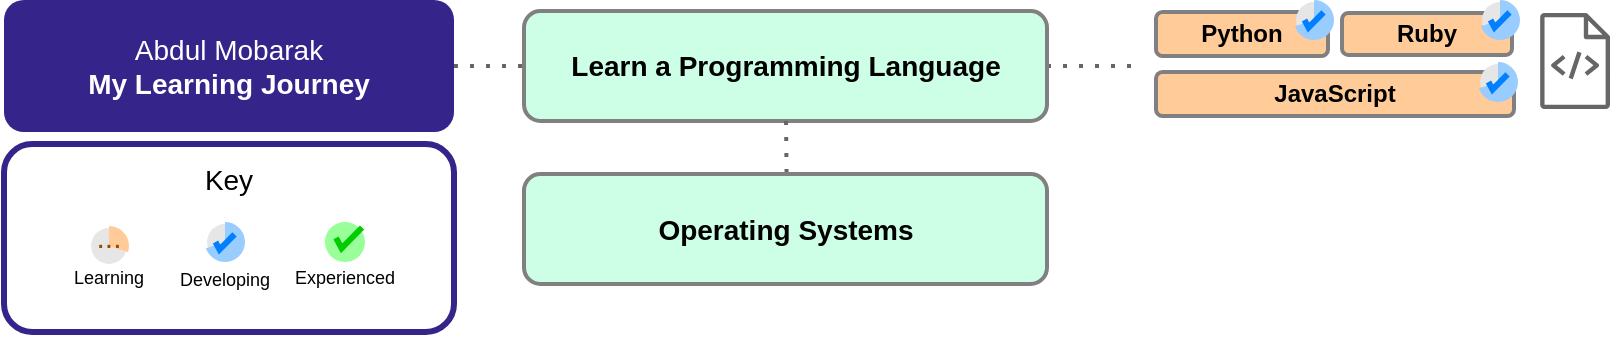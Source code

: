 <mxfile version="21.6.9" type="github">
  <diagram name="Page-1" id="ckWAQ8MBUfrxwX41ebk0">
    <mxGraphModel dx="519" dy="1753" grid="0" gridSize="10" guides="1" tooltips="1" connect="1" arrows="1" fold="1" page="1" pageScale="1" pageWidth="1169" pageHeight="827" math="0" shadow="0">
      <root>
        <mxCell id="0" />
        <mxCell id="1" parent="0" />
        <mxCell id="TG_LKD3CWlQSCmAl-Nzj-215" value="&lt;span style=&quot;font-weight: normal; font-size: 14px;&quot;&gt;Abdul Mobarak&lt;br style=&quot;font-size: 14px;&quot;&gt;&lt;/span&gt;My Learning Journey" style="rounded=1;whiteSpace=wrap;html=1;fontFamily=Helvetica;fontSize=14;fontColor=#ffffff;strokeColor=none;fillColor=#35248A;fontStyle=1" vertex="1" parent="1">
          <mxGeometry x="1191" y="-805" width="225" height="66" as="geometry" />
        </mxCell>
        <UserObject label="Ruby" linkTarget="_blank" id="TG_LKD3CWlQSCmAl-Nzj-147">
          <mxCell style="text;strokeColor=#808080;fillColor=#FFCC99;align=center;verticalAlign=middle;spacingLeft=0;spacingRight=0;overflow=hidden;points=[[0,0.5],[1,0.5]];portConstraint=eastwest;rotatable=0;whiteSpace=wrap;html=1;spacing=0;fontStyle=1;strokeWidth=2;rounded=1;fontSize=12;" vertex="1" parent="1">
            <mxGeometry x="1860" y="-798.5" width="85" height="21" as="geometry" />
          </mxCell>
        </UserObject>
        <mxCell id="TG_LKD3CWlQSCmAl-Nzj-122" value="" style="edgeStyle=none;shape=connector;rounded=0;orthogonalLoop=1;jettySize=auto;html=1;dashed=1;dashPattern=1 3;labelBackgroundColor=default;strokeColor=#666666;strokeWidth=2;fontFamily=Helvetica;fontSize=11;fontColor=default;endArrow=none;" edge="1" parent="1" source="TG_LKD3CWlQSCmAl-Nzj-3">
          <mxGeometry relative="1" as="geometry">
            <mxPoint x="1760" y="-772" as="targetPoint" />
          </mxGeometry>
        </mxCell>
        <mxCell id="TG_LKD3CWlQSCmAl-Nzj-3" value="Learn a Programming&amp;nbsp;Language" style="text;strokeColor=#808080;fillColor=#CCFFE6;align=center;verticalAlign=middle;spacingLeft=0;spacingRight=0;overflow=hidden;points=[[0,0.5],[1,0.5]];portConstraint=eastwest;rotatable=0;whiteSpace=wrap;html=1;spacing=0;fontStyle=1;strokeWidth=2;rounded=1;fontSize=14;treeFolding=0;connectable=1;allowArrows=1;recursiveResize=1;expand=0;comic=0;" vertex="1" collapsed="1" parent="1">
          <mxGeometry x="1451" y="-799.5" width="261.5" height="55" as="geometry" />
        </mxCell>
        <UserObject label="Python&lt;br style=&quot;font-size: 12px;&quot;&gt;" linkTarget="_blank" id="TG_LKD3CWlQSCmAl-Nzj-17">
          <mxCell style="text;strokeColor=#808080;fillColor=#FFCC99;align=center;verticalAlign=middle;spacingLeft=0;spacingRight=0;overflow=hidden;points=[[0,0.5],[1,0.5]];portConstraint=eastwest;rotatable=0;whiteSpace=wrap;html=1;spacing=0;fontStyle=1;strokeWidth=2;rounded=1;fontSize=12;" vertex="1" parent="1">
            <mxGeometry x="1767" y="-799" width="86" height="22" as="geometry" />
          </mxCell>
        </UserObject>
        <UserObject label="JavaScript" link="data:action/json,{&quot;actions&quot;:[{&quot;toggle&quot;: {&quot;cells&quot;: [&quot;JS&quot;]}}]}" id="TG_LKD3CWlQSCmAl-Nzj-19">
          <mxCell style="text;strokeColor=#808080;fillColor=#FFCC99;align=center;verticalAlign=middle;spacingLeft=0;spacingRight=0;overflow=hidden;points=[[0,0.5],[1,0.5]];portConstraint=eastwest;rotatable=0;whiteSpace=wrap;html=1;spacing=0;fontStyle=1;strokeWidth=2;rounded=1;fontSize=12;" vertex="1" parent="1">
            <mxGeometry x="1767" y="-769" width="179" height="22" as="geometry" />
          </mxCell>
        </UserObject>
        <mxCell id="TG_LKD3CWlQSCmAl-Nzj-49" value="" style="endArrow=none;dashed=1;html=1;dashPattern=1 3;strokeWidth=2;rounded=0;strokeColor=#666666;" edge="1" parent="1" source="TG_LKD3CWlQSCmAl-Nzj-215" target="TG_LKD3CWlQSCmAl-Nzj-3">
          <mxGeometry width="50" height="50" relative="1" as="geometry">
            <mxPoint x="1778.675" y="-592" as="sourcePoint" />
            <mxPoint x="1806.5" y="-603" as="targetPoint" />
          </mxGeometry>
        </mxCell>
        <mxCell id="TG_LKD3CWlQSCmAl-Nzj-50" value="" style="endArrow=none;dashed=1;html=1;dashPattern=1 3;strokeWidth=2;rounded=0;strokeColor=#666666;entryX=0.502;entryY=-0.015;entryDx=0;entryDy=0;entryPerimeter=0;" edge="1" parent="1" source="TG_LKD3CWlQSCmAl-Nzj-3" target="TG_LKD3CWlQSCmAl-Nzj-123">
          <mxGeometry width="50" height="50" relative="1" as="geometry">
            <mxPoint x="1771.5" y="-508" as="sourcePoint" />
            <mxPoint x="1582" y="-702" as="targetPoint" />
          </mxGeometry>
        </mxCell>
        <mxCell id="TG_LKD3CWlQSCmAl-Nzj-1" value="" style="sketch=0;outlineConnect=0;fontColor=#232F3E;gradientColor=none;fillColor=#666666;strokeColor=none;dashed=0;verticalLabelPosition=bottom;verticalAlign=top;align=center;html=1;fontSize=12;fontStyle=0;aspect=fixed;pointerEvents=1;shape=mxgraph.aws4.source_code;" vertex="1" parent="1">
          <mxGeometry x="1959" y="-798.5" width="35.08" height="48" as="geometry" />
        </mxCell>
        <mxCell id="TG_LKD3CWlQSCmAl-Nzj-123" value="Operating Systems" style="text;strokeColor=#808080;fillColor=#CCFFE6;align=center;verticalAlign=middle;spacingLeft=0;spacingRight=0;overflow=hidden;points=[[0,0.5],[1,0.5]];portConstraint=eastwest;rotatable=0;whiteSpace=wrap;html=1;spacing=0;fontStyle=1;strokeWidth=2;rounded=1;fontSize=14;treeFolding=0;connectable=1;allowArrows=1;recursiveResize=1;expand=0;comic=0;" vertex="1" collapsed="1" parent="1">
          <mxGeometry x="1451" y="-718" width="261.5" height="55" as="geometry" />
        </mxCell>
        <mxCell id="TG_LKD3CWlQSCmAl-Nzj-149" value="" style="group;allowArrows=0;" vertex="1" connectable="0" parent="1">
          <mxGeometry x="1929" y="-805" width="20" height="20" as="geometry" />
        </mxCell>
        <mxCell id="TG_LKD3CWlQSCmAl-Nzj-150" value="" style="ellipse;whiteSpace=wrap;html=1;aspect=fixed;strokeColor=none;fillColor=#E6E6E6;strokeWidth=2;allowArrows=0;" vertex="1" parent="TG_LKD3CWlQSCmAl-Nzj-149">
          <mxGeometry x="1.034" y="1.034" width="17.931" height="17.931" as="geometry" />
        </mxCell>
        <mxCell id="TG_LKD3CWlQSCmAl-Nzj-151" value="" style="verticalLabelPosition=middle;verticalAlign=middle;html=1;shape=mxgraph.basic.partConcEllipse;startAngle=0;endAngle=0.7;arcWidth=1;strokeColor=none;fillColor=#99CCFF;fontSize=22;fontColor=#10739E;align=center;fontStyle=1;whiteSpace=wrap;allowArrows=0;" vertex="1" parent="TG_LKD3CWlQSCmAl-Nzj-149">
          <mxGeometry width="20" height="20" as="geometry" />
        </mxCell>
        <mxCell id="TG_LKD3CWlQSCmAl-Nzj-152" value="" style="html=1;verticalLabelPosition=bottom;labelBackgroundColor=#ffffff;verticalAlign=top;shadow=0;dashed=0;strokeWidth=3;shape=mxgraph.ios7.misc.check;strokeColor=#007FFF;gradientColor=none;allowArrows=0;connectable=0;" vertex="1" parent="TG_LKD3CWlQSCmAl-Nzj-149">
          <mxGeometry x="5.241" y="6.193" width="9.517" height="7.614" as="geometry" />
        </mxCell>
        <mxCell id="TG_LKD3CWlQSCmAl-Nzj-153" value="" style="group;allowArrows=0;" vertex="1" connectable="0" parent="1">
          <mxGeometry x="1836" y="-805" width="20" height="20" as="geometry" />
        </mxCell>
        <mxCell id="TG_LKD3CWlQSCmAl-Nzj-154" value="" style="ellipse;whiteSpace=wrap;html=1;aspect=fixed;strokeColor=none;fillColor=#E6E6E6;strokeWidth=2;allowArrows=0;" vertex="1" parent="TG_LKD3CWlQSCmAl-Nzj-153">
          <mxGeometry x="1.034" y="1.034" width="17.931" height="17.931" as="geometry" />
        </mxCell>
        <mxCell id="TG_LKD3CWlQSCmAl-Nzj-155" value="" style="verticalLabelPosition=middle;verticalAlign=middle;html=1;shape=mxgraph.basic.partConcEllipse;startAngle=0;endAngle=0.7;arcWidth=1;strokeColor=none;fillColor=#99CCFF;fontSize=22;fontColor=#10739E;align=center;fontStyle=1;whiteSpace=wrap;allowArrows=0;" vertex="1" parent="TG_LKD3CWlQSCmAl-Nzj-153">
          <mxGeometry width="20" height="20" as="geometry" />
        </mxCell>
        <mxCell id="TG_LKD3CWlQSCmAl-Nzj-156" value="" style="html=1;verticalLabelPosition=bottom;labelBackgroundColor=#ffffff;verticalAlign=top;shadow=0;dashed=0;strokeWidth=3;shape=mxgraph.ios7.misc.check;strokeColor=#007FFF;gradientColor=none;allowArrows=0;connectable=0;" vertex="1" parent="TG_LKD3CWlQSCmAl-Nzj-153">
          <mxGeometry x="5.241" y="6.193" width="9.517" height="7.614" as="geometry" />
        </mxCell>
        <mxCell id="TG_LKD3CWlQSCmAl-Nzj-157" value="" style="group;allowArrows=0;" vertex="1" connectable="0" parent="1">
          <mxGeometry x="1928" y="-774" width="20" height="20" as="geometry" />
        </mxCell>
        <mxCell id="TG_LKD3CWlQSCmAl-Nzj-158" value="" style="ellipse;whiteSpace=wrap;html=1;aspect=fixed;strokeColor=none;fillColor=#E6E6E6;strokeWidth=2;allowArrows=0;" vertex="1" parent="TG_LKD3CWlQSCmAl-Nzj-157">
          <mxGeometry x="1.034" y="1.034" width="17.931" height="17.931" as="geometry" />
        </mxCell>
        <mxCell id="TG_LKD3CWlQSCmAl-Nzj-159" value="" style="verticalLabelPosition=middle;verticalAlign=middle;html=1;shape=mxgraph.basic.partConcEllipse;startAngle=0;endAngle=0.7;arcWidth=1;strokeColor=none;fillColor=#99CCFF;fontSize=22;fontColor=#10739E;align=center;fontStyle=1;whiteSpace=wrap;allowArrows=0;" vertex="1" parent="TG_LKD3CWlQSCmAl-Nzj-157">
          <mxGeometry width="20" height="20" as="geometry" />
        </mxCell>
        <mxCell id="TG_LKD3CWlQSCmAl-Nzj-160" value="" style="html=1;verticalLabelPosition=bottom;labelBackgroundColor=#ffffff;verticalAlign=top;shadow=0;dashed=0;strokeWidth=3;shape=mxgraph.ios7.misc.check;strokeColor=#007FFF;gradientColor=none;allowArrows=0;connectable=0;" vertex="1" parent="TG_LKD3CWlQSCmAl-Nzj-157">
          <mxGeometry x="5.241" y="6.193" width="9.517" height="7.614" as="geometry" />
        </mxCell>
        <mxCell id="TG_LKD3CWlQSCmAl-Nzj-198" value="" style="group;allowArrows=0;" vertex="1" connectable="0" parent="1">
          <mxGeometry x="1351.5" y="-694" width="20" height="20" as="geometry" />
        </mxCell>
        <mxCell id="TG_LKD3CWlQSCmAl-Nzj-199" value="" style="verticalLabelPosition=middle;verticalAlign=middle;html=1;shape=mxgraph.basic.partConcEllipse;startAngle=0;endAngle=1;arcWidth=1;strokeColor=none;fillColor=#99FF99;fontSize=22;fontColor=#10739E;align=center;fontStyle=1;whiteSpace=wrap;allowArrows=0;" vertex="1" parent="TG_LKD3CWlQSCmAl-Nzj-198">
          <mxGeometry width="20" height="20" as="geometry" />
        </mxCell>
        <mxCell id="TG_LKD3CWlQSCmAl-Nzj-200" value="" style="html=1;verticalLabelPosition=bottom;labelBackgroundColor=#ffffff;verticalAlign=top;shadow=0;dashed=0;strokeWidth=3;shape=mxgraph.ios7.misc.check;strokeColor=#00CC00;gradientColor=none;allowArrows=0;" vertex="1" parent="TG_LKD3CWlQSCmAl-Nzj-198">
          <mxGeometry x="5.514" y="2.76" width="13.013" height="10.41" as="geometry" />
        </mxCell>
        <mxCell id="TG_LKD3CWlQSCmAl-Nzj-201" value="" style="group;allowArrows=0;" vertex="1" connectable="0" parent="1">
          <mxGeometry x="1233.5" y="-692" width="20" height="20" as="geometry" />
        </mxCell>
        <mxCell id="TG_LKD3CWlQSCmAl-Nzj-202" value="" style="ellipse;whiteSpace=wrap;html=1;aspect=fixed;strokeColor=none;fillColor=#E6E6E6;strokeWidth=2;allowArrows=0;" vertex="1" parent="TG_LKD3CWlQSCmAl-Nzj-201">
          <mxGeometry x="1.034" y="1.034" width="17.931" height="17.931" as="geometry" />
        </mxCell>
        <mxCell id="TG_LKD3CWlQSCmAl-Nzj-203" value="" style="verticalLabelPosition=middle;verticalAlign=middle;html=1;shape=mxgraph.basic.partConcEllipse;startAngle=0;endAngle=0.3;arcWidth=1;strokeColor=none;fillColor=#FFCC99;fontSize=22;fontColor=#10739E;align=center;fontStyle=1;whiteSpace=wrap;allowArrows=0;" vertex="1" parent="TG_LKD3CWlQSCmAl-Nzj-201">
          <mxGeometry width="20" height="20" as="geometry" />
        </mxCell>
        <mxCell id="TG_LKD3CWlQSCmAl-Nzj-204" value="&lt;font style=&quot;font-size: 15px;&quot;&gt;...&lt;/font&gt;" style="text;html=1;strokeColor=none;fillColor=none;align=center;verticalAlign=middle;whiteSpace=wrap;rounded=0;horizontal=1;labelPosition=center;verticalLabelPosition=middle;spacing=-3;spacingTop=-8;fontColor=#994C00;fontSize=15;allowArrows=0;" vertex="1" parent="TG_LKD3CWlQSCmAl-Nzj-201">
          <mxGeometry x="4.483" y="8.276" width="11.034" height="2.069" as="geometry" />
        </mxCell>
        <mxCell id="TG_LKD3CWlQSCmAl-Nzj-205" value="" style="group;allowArrows=0;" vertex="1" connectable="0" parent="1">
          <mxGeometry x="1291.5" y="-694" width="20" height="20" as="geometry" />
        </mxCell>
        <mxCell id="TG_LKD3CWlQSCmAl-Nzj-206" value="" style="ellipse;whiteSpace=wrap;html=1;aspect=fixed;strokeColor=none;fillColor=#E6E6E6;strokeWidth=2;allowArrows=0;" vertex="1" parent="TG_LKD3CWlQSCmAl-Nzj-205">
          <mxGeometry x="1.034" y="1.034" width="17.931" height="17.931" as="geometry" />
        </mxCell>
        <mxCell id="TG_LKD3CWlQSCmAl-Nzj-207" value="" style="verticalLabelPosition=middle;verticalAlign=middle;html=1;shape=mxgraph.basic.partConcEllipse;startAngle=0;endAngle=0.7;arcWidth=1;strokeColor=none;fillColor=#99CCFF;fontSize=22;fontColor=#10739E;align=center;fontStyle=1;whiteSpace=wrap;allowArrows=0;" vertex="1" parent="TG_LKD3CWlQSCmAl-Nzj-205">
          <mxGeometry width="20" height="20" as="geometry" />
        </mxCell>
        <mxCell id="TG_LKD3CWlQSCmAl-Nzj-208" value="" style="html=1;verticalLabelPosition=bottom;labelBackgroundColor=#ffffff;verticalAlign=top;shadow=0;dashed=0;strokeWidth=3;shape=mxgraph.ios7.misc.check;strokeColor=#007FFF;gradientColor=none;allowArrows=0;connectable=0;" vertex="1" parent="TG_LKD3CWlQSCmAl-Nzj-205">
          <mxGeometry x="5.241" y="6.193" width="9.517" height="7.614" as="geometry" />
        </mxCell>
        <mxCell id="TG_LKD3CWlQSCmAl-Nzj-211" value="Learning" style="text;html=1;strokeColor=none;fillColor=none;align=center;verticalAlign=middle;whiteSpace=wrap;rounded=0;fontSize=9;fontFamily=Helvetica;fontColor=default;" vertex="1" parent="1">
          <mxGeometry x="1222" y="-675" width="43" height="17" as="geometry" />
        </mxCell>
        <mxCell id="TG_LKD3CWlQSCmAl-Nzj-213" value="Developing" style="text;html=1;strokeColor=none;fillColor=none;align=center;verticalAlign=middle;whiteSpace=wrap;rounded=0;fontSize=9;fontFamily=Helvetica;fontColor=default;" vertex="1" parent="1">
          <mxGeometry x="1280" y="-674" width="43" height="17" as="geometry" />
        </mxCell>
        <mxCell id="TG_LKD3CWlQSCmAl-Nzj-214" value="Experienced" style="text;html=1;strokeColor=none;fillColor=none;align=center;verticalAlign=middle;whiteSpace=wrap;rounded=0;fontSize=9;fontFamily=Helvetica;fontColor=default;" vertex="1" parent="1">
          <mxGeometry x="1340" y="-675" width="43" height="17" as="geometry" />
        </mxCell>
        <mxCell id="TG_LKD3CWlQSCmAl-Nzj-216" value="&lt;span style=&quot;font-weight: 400; font-size: 14px;&quot;&gt;Key&lt;/span&gt;" style="rounded=1;whiteSpace=wrap;html=1;fontFamily=Helvetica;fontSize=14;fontColor=#000000;strokeColor=#35248A;fillColor=none;fontStyle=1;strokeWidth=3;verticalAlign=top;spacingTop=3;" vertex="1" parent="1">
          <mxGeometry x="1191" y="-733" width="225" height="94" as="geometry" />
        </mxCell>
        <object label="Modals" id="TG_LKD3CWlQSCmAl-Nzj-161">
          <mxCell style="locked=1;" parent="0" />
        </object>
        <object label="&lt;div style=&quot;text-align: center; font-size: 12px;&quot;&gt;&lt;b style=&quot;background-color: initial; font-size: 12px;&quot;&gt;&lt;font style=&quot;font-size: 12px;&quot;&gt;JavaScript Knowledge&amp;nbsp;&lt;/font&gt;&lt;/b&gt;&lt;/div&gt;&lt;ol style=&quot;font-size: 12px;&quot;&gt;&lt;li style=&quot;font-size: 12px;&quot;&gt;Syntax, Variables, Data Types&lt;/li&gt;&lt;li style=&quot;font-size: 12px;&quot;&gt;Operators: Arithmetic, Comparison, Logical&lt;/li&gt;&lt;li style=&quot;font-size: 12px;&quot;&gt;Conditionals: if, else, loops&lt;/li&gt;&lt;li style=&quot;font-size: 12px;&quot;&gt;Functions: Definition, Parameters, Return&lt;/li&gt;&lt;li style=&quot;font-size: 12px;&quot;&gt;Scope, Closures&lt;/li&gt;&lt;li style=&quot;font-size: 12px;&quot;&gt;Arrays: Methods, Iteration&lt;/li&gt;&lt;li style=&quot;font-size: 12px;&quot;&gt;Objects: Properties, Methods, Prototypes&lt;/li&gt;&lt;li style=&quot;font-size: 12px;&quot;&gt;JSON: Data Exchange&lt;/li&gt;&lt;li style=&quot;font-size: 12px;&quot;&gt;DOM Manipulation, Event Handling&lt;/li&gt;&lt;li style=&quot;font-size: 12px;&quot;&gt;&lt;strike style=&quot;font-size: 12px;&quot;&gt;Asynchronous: Callbacks, Promises, Async/Await&lt;/strike&gt;&lt;/li&gt;&lt;li style=&quot;font-size: 12px;&quot;&gt;&lt;strike style=&quot;font-size: 12px;&quot;&gt;ES6: Arrow Functions, let/const, Destructuring&lt;/strike&gt;&lt;/li&gt;&lt;li style=&quot;font-size: 12px;&quot;&gt;&lt;strike style=&quot;font-size: 12px;&quot;&gt;Modules: Code Organization&lt;/strike&gt;&lt;/li&gt;&lt;li style=&quot;font-size: 12px;&quot;&gt;&lt;strike style=&quot;font-size: 12px;&quot;&gt;Error Handling: try...catch, Throw&lt;/strike&gt;&lt;/li&gt;&lt;li style=&quot;font-size: 12px;&quot;&gt;&lt;strike style=&quot;font-size: 12px;&quot;&gt;Closures, Prototypes&lt;/strike&gt;&lt;/li&gt;&lt;li style=&quot;font-size: 12px;&quot;&gt;&lt;strike style=&quot;font-size: 12px;&quot;&gt;AJAX, Web APIs&lt;/strike&gt;&lt;/li&gt;&lt;li style=&quot;font-size: 12px;&quot;&gt;&lt;strike style=&quot;font-size: 12px;&quot;&gt;ESLint: Code Quality&lt;/strike&gt;&lt;/li&gt;&lt;li style=&quot;font-size: 12px;&quot;&gt;&lt;strike style=&quot;font-size: 12px;&quot;&gt;React: Front-End Library&lt;/strike&gt;&lt;/li&gt;&lt;li style=&quot;font-size: 12px;&quot;&gt;&lt;strike style=&quot;font-size: 12px;&quot;&gt;Node.js, Express.js: Back-End&lt;/strike&gt;&lt;/li&gt;&lt;li style=&quot;font-size: 12px;&quot;&gt;&lt;strike style=&quot;font-size: 12px;&quot;&gt;Vue.js, Angular: Front-End Frameworks&lt;/strike&gt;&lt;/li&gt;&lt;/ol&gt;" id="JS">
          <mxCell style="text;strokeColor=#808080;fillColor=#FFE6CC;align=left;verticalAlign=middle;spacingLeft=15;spacingRight=0;overflow=hidden;points=[[0,0.5],[1,0.5]];portConstraint=eastwest;rotatable=0;whiteSpace=wrap;html=1;spacing=0;strokeWidth=2;rounded=0;treeFolding=0;connectable=1;allowArrows=1;recursiveResize=1;expand=0;comic=0;glass=0;shadow=1;horizontal=1;imageAspect=1;fontSize=12;" vertex="1" collapsed="1" visible="0" parent="TG_LKD3CWlQSCmAl-Nzj-161">
            <mxGeometry x="1692.5" y="-741" width="328" height="331" as="geometry" />
          </mxCell>
        </object>
      </root>
    </mxGraphModel>
  </diagram>
</mxfile>
